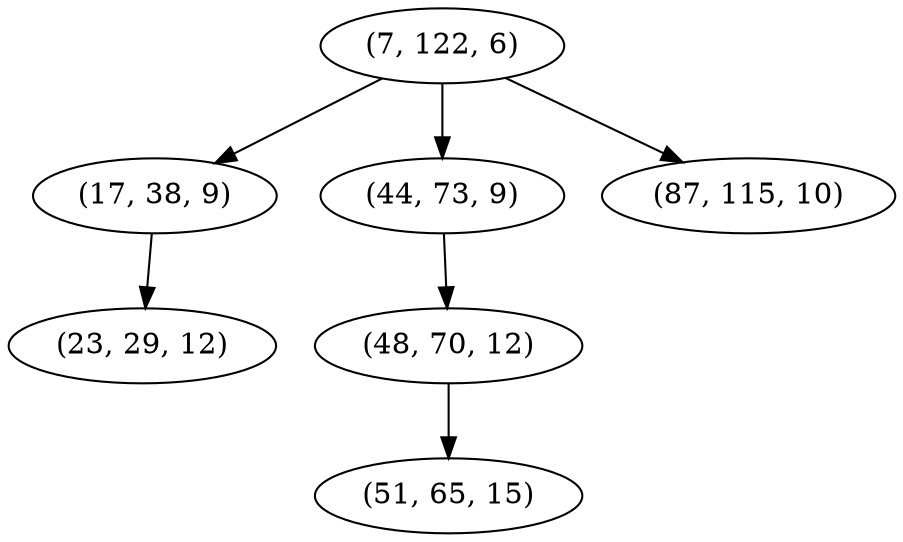 digraph tree {
    "(7, 122, 6)";
    "(17, 38, 9)";
    "(23, 29, 12)";
    "(44, 73, 9)";
    "(48, 70, 12)";
    "(51, 65, 15)";
    "(87, 115, 10)";
    "(7, 122, 6)" -> "(17, 38, 9)";
    "(7, 122, 6)" -> "(44, 73, 9)";
    "(7, 122, 6)" -> "(87, 115, 10)";
    "(17, 38, 9)" -> "(23, 29, 12)";
    "(44, 73, 9)" -> "(48, 70, 12)";
    "(48, 70, 12)" -> "(51, 65, 15)";
}
